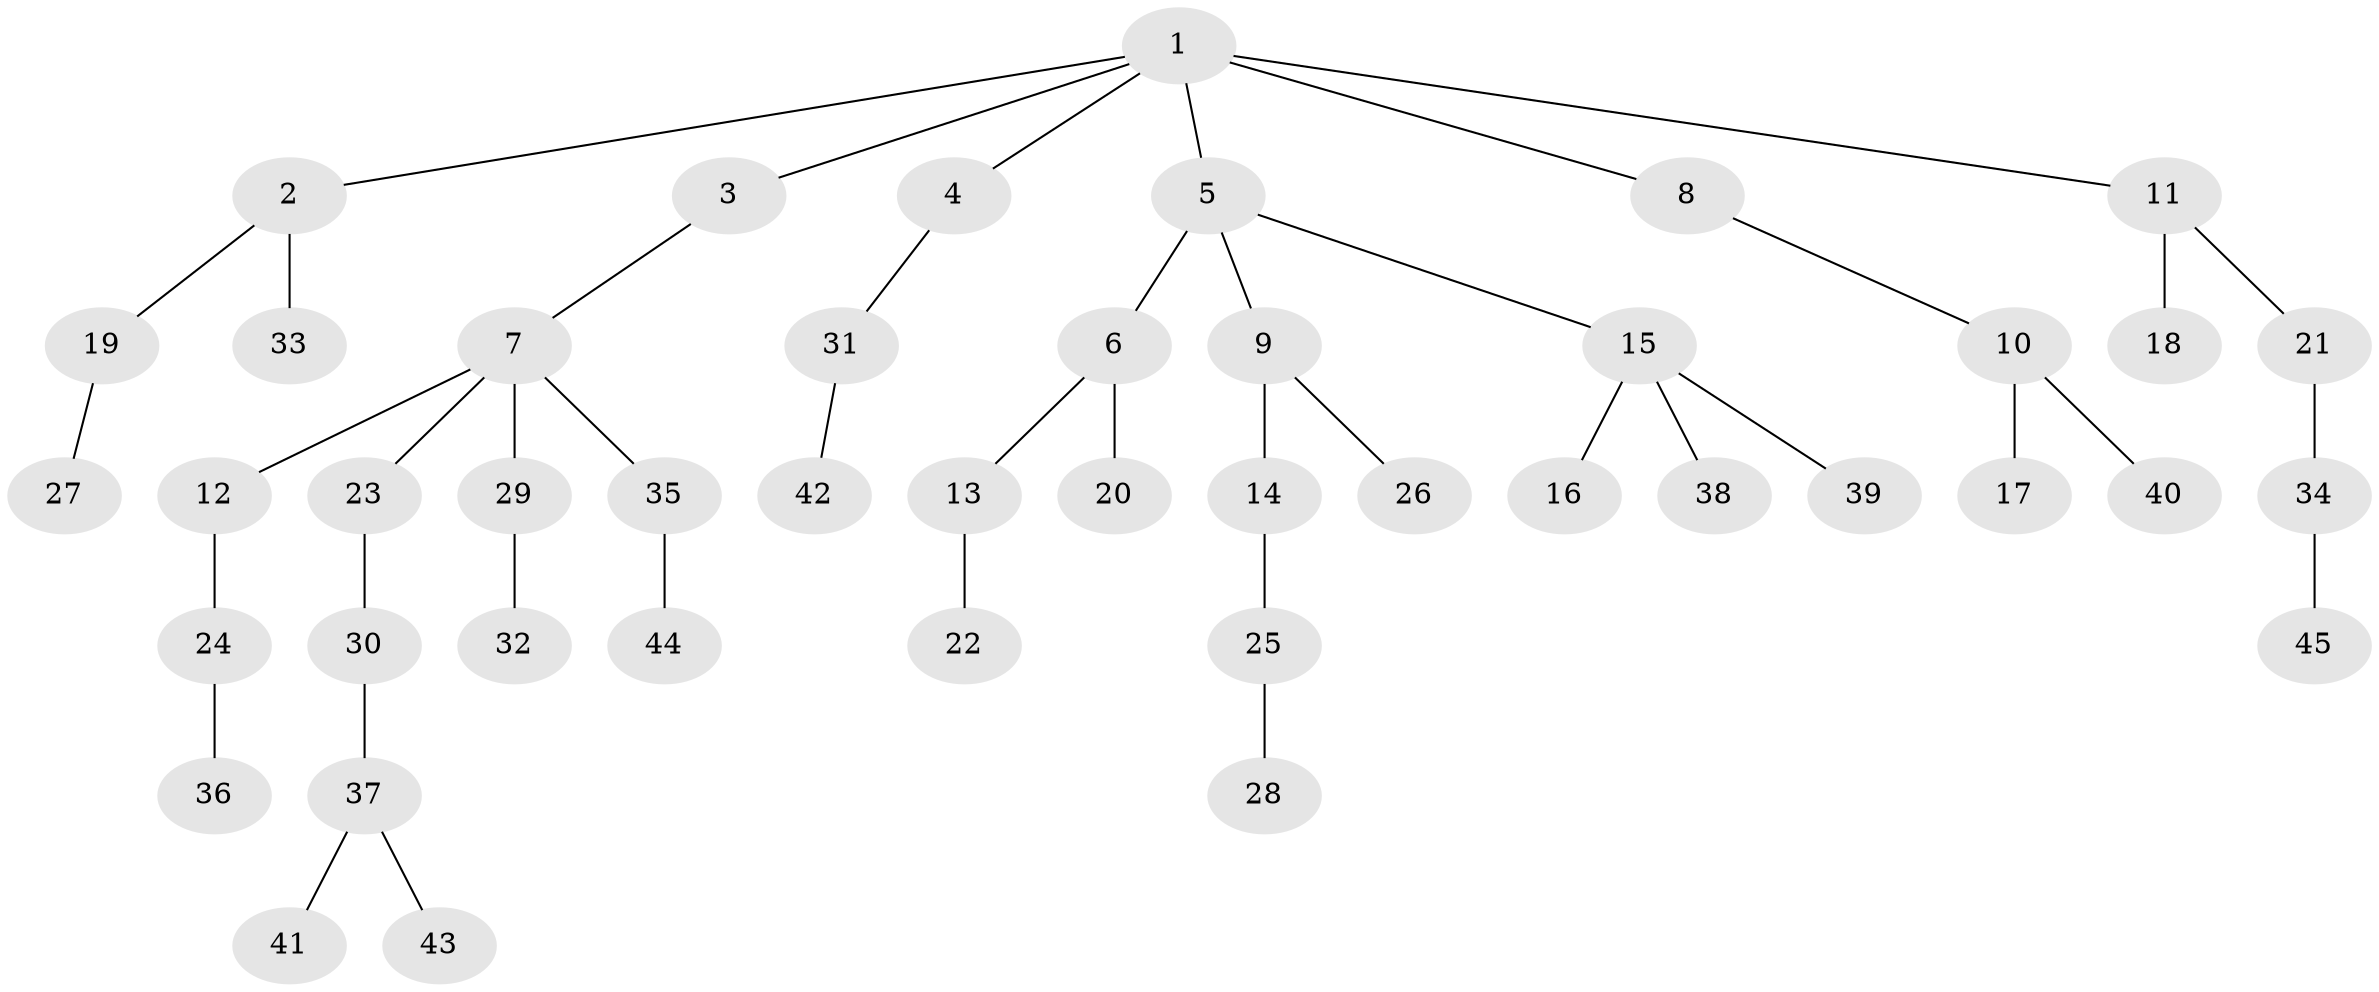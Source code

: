 // original degree distribution, {7: 0.013888888888888888, 4: 0.09722222222222222, 3: 0.09722222222222222, 6: 0.013888888888888888, 2: 0.2777777777777778, 1: 0.4861111111111111, 5: 0.013888888888888888}
// Generated by graph-tools (version 1.1) at 2025/51/03/04/25 22:51:52]
// undirected, 45 vertices, 44 edges
graph export_dot {
  node [color=gray90,style=filled];
  1;
  2;
  3;
  4;
  5;
  6;
  7;
  8;
  9;
  10;
  11;
  12;
  13;
  14;
  15;
  16;
  17;
  18;
  19;
  20;
  21;
  22;
  23;
  24;
  25;
  26;
  27;
  28;
  29;
  30;
  31;
  32;
  33;
  34;
  35;
  36;
  37;
  38;
  39;
  40;
  41;
  42;
  43;
  44;
  45;
  1 -- 2 [weight=1.0];
  1 -- 3 [weight=1.0];
  1 -- 4 [weight=1.0];
  1 -- 5 [weight=1.0];
  1 -- 8 [weight=1.0];
  1 -- 11 [weight=1.0];
  2 -- 19 [weight=1.0];
  2 -- 33 [weight=1.0];
  3 -- 7 [weight=1.0];
  4 -- 31 [weight=1.0];
  5 -- 6 [weight=1.0];
  5 -- 9 [weight=1.0];
  5 -- 15 [weight=1.0];
  6 -- 13 [weight=1.0];
  6 -- 20 [weight=1.0];
  7 -- 12 [weight=1.0];
  7 -- 23 [weight=1.0];
  7 -- 29 [weight=1.0];
  7 -- 35 [weight=1.0];
  8 -- 10 [weight=1.0];
  9 -- 14 [weight=1.0];
  9 -- 26 [weight=1.0];
  10 -- 17 [weight=1.0];
  10 -- 40 [weight=1.0];
  11 -- 18 [weight=1.0];
  11 -- 21 [weight=1.0];
  12 -- 24 [weight=1.0];
  13 -- 22 [weight=1.0];
  14 -- 25 [weight=1.0];
  15 -- 16 [weight=1.0];
  15 -- 38 [weight=1.0];
  15 -- 39 [weight=1.0];
  19 -- 27 [weight=1.0];
  21 -- 34 [weight=1.0];
  23 -- 30 [weight=1.0];
  24 -- 36 [weight=1.0];
  25 -- 28 [weight=1.0];
  29 -- 32 [weight=1.0];
  30 -- 37 [weight=1.0];
  31 -- 42 [weight=1.0];
  34 -- 45 [weight=1.0];
  35 -- 44 [weight=1.0];
  37 -- 41 [weight=1.0];
  37 -- 43 [weight=1.0];
}
